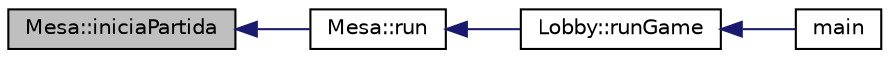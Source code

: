 digraph "Mesa::iniciaPartida"
{
  edge [fontname="Helvetica",fontsize="10",labelfontname="Helvetica",labelfontsize="10"];
  node [fontname="Helvetica",fontsize="10",shape=record];
  rankdir="LR";
  Node24 [label="Mesa::iniciaPartida",height=0.2,width=0.4,color="black", fillcolor="grey75", style="filled", fontcolor="black"];
  Node24 -> Node25 [dir="back",color="midnightblue",fontsize="10",style="solid",fontname="Helvetica"];
  Node25 [label="Mesa::run",height=0.2,width=0.4,color="black", fillcolor="white", style="filled",URL="$d8/d5e/class_mesa.html#a129bc8199f83880303f1b655eca5d95d",tooltip="Inicia os procedimentos da criação de uma mesa. "];
  Node25 -> Node26 [dir="back",color="midnightblue",fontsize="10",style="solid",fontname="Helvetica"];
  Node26 [label="Lobby::runGame",height=0.2,width=0.4,color="black", fillcolor="white", style="filled",URL="$db/dd7/class_lobby.html#ad2e0ed41f1b35709445d60221d311d98",tooltip="Responsavel por iniciar uma Mesa ou sair do Programa. "];
  Node26 -> Node27 [dir="back",color="midnightblue",fontsize="10",style="solid",fontname="Helvetica"];
  Node27 [label="main",height=0.2,width=0.4,color="black", fillcolor="white", style="filled",URL="$df/d0a/main_8cpp.html#abf9e6b7e6f15df4b525a2e7705ba3089",tooltip="Main. "];
}
